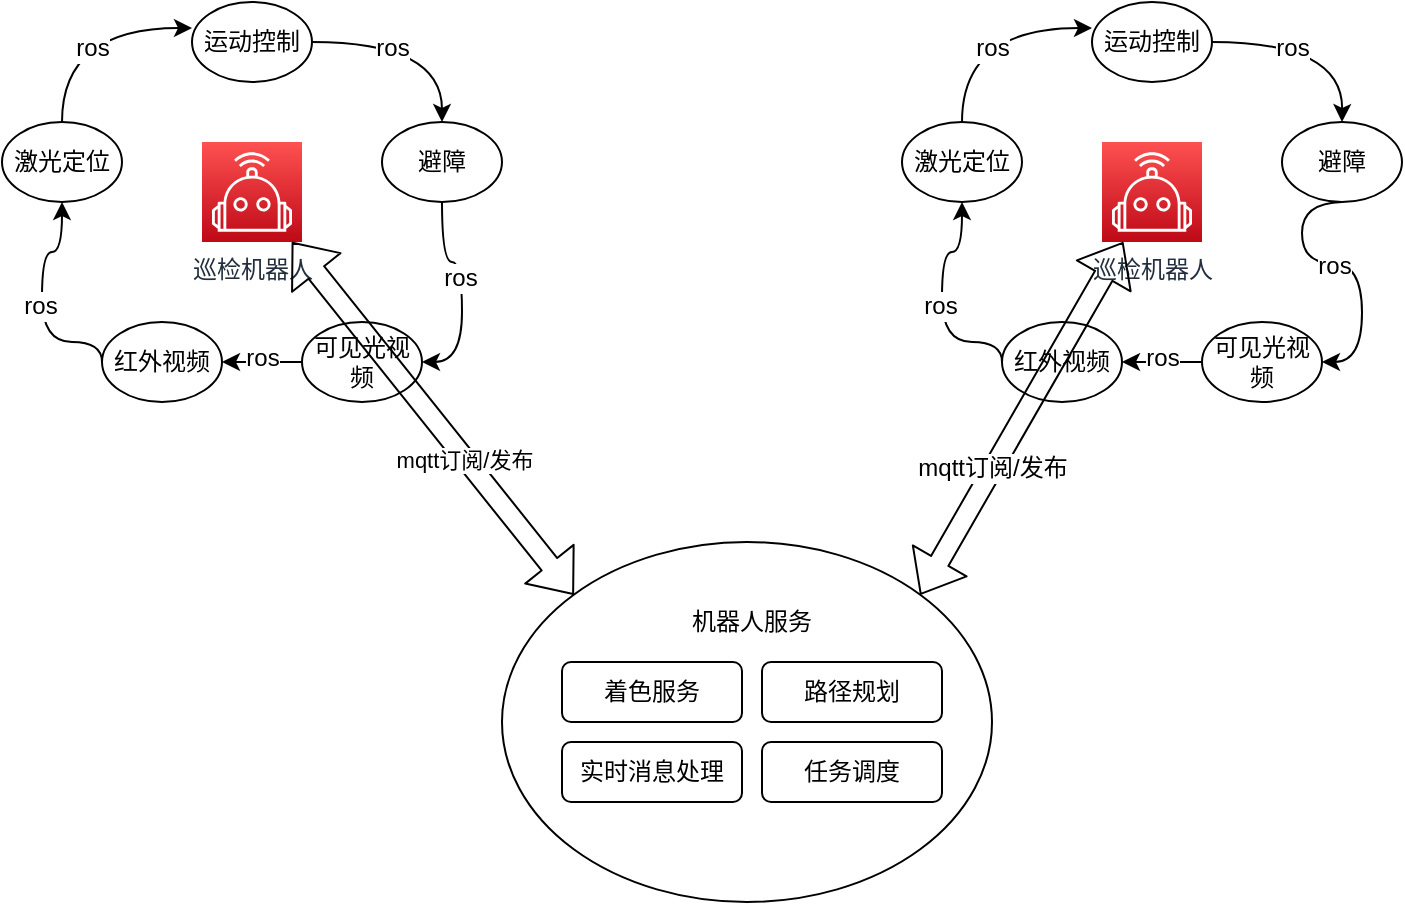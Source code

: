 <mxfile version="12.8.8" type="github">
  <diagram id="RqCNI5uH1cGCmJL3m-6E" name="第 1 页">
    <mxGraphModel dx="932" dy="508" grid="1" gridSize="10" guides="1" tooltips="1" connect="1" arrows="1" fold="1" page="1" pageScale="1" pageWidth="2354" pageHeight="1336" math="0" shadow="0">
      <root>
        <mxCell id="0" />
        <mxCell id="1" parent="0" />
        <mxCell id="o9h1rn5uUwiuAYsAVZBC-2" value="巡检机器人" style="outlineConnect=0;fontColor=#232F3E;gradientColor=#FE5151;gradientDirection=north;fillColor=#BE0917;strokeColor=#ffffff;dashed=0;verticalLabelPosition=bottom;verticalAlign=top;align=center;html=1;fontSize=12;fontStyle=0;aspect=fixed;shape=mxgraph.aws4.resourceIcon;resIcon=mxgraph.aws4.robotics;" vertex="1" parent="1">
          <mxGeometry x="210" y="110" width="50" height="50" as="geometry" />
        </mxCell>
        <mxCell id="o9h1rn5uUwiuAYsAVZBC-12" style="edgeStyle=orthogonalEdgeStyle;curved=1;rounded=0;orthogonalLoop=1;jettySize=auto;html=1;exitX=0.5;exitY=0;exitDx=0;exitDy=0;entryX=0;entryY=0.325;entryDx=0;entryDy=0;entryPerimeter=0;" edge="1" parent="1" source="o9h1rn5uUwiuAYsAVZBC-3" target="o9h1rn5uUwiuAYsAVZBC-4">
          <mxGeometry relative="1" as="geometry" />
        </mxCell>
        <mxCell id="o9h1rn5uUwiuAYsAVZBC-13" value="ros" style="text;html=1;align=center;verticalAlign=middle;resizable=0;points=[];labelBackgroundColor=#ffffff;" vertex="1" connectable="0" parent="o9h1rn5uUwiuAYsAVZBC-12">
          <mxGeometry x="-0.339" y="-15" relative="1" as="geometry">
            <mxPoint as="offset" />
          </mxGeometry>
        </mxCell>
        <mxCell id="o9h1rn5uUwiuAYsAVZBC-3" value="激光定位" style="ellipse;whiteSpace=wrap;html=1;" vertex="1" parent="1">
          <mxGeometry x="110" y="100" width="60" height="40" as="geometry" />
        </mxCell>
        <mxCell id="o9h1rn5uUwiuAYsAVZBC-8" style="edgeStyle=orthogonalEdgeStyle;rounded=0;orthogonalLoop=1;jettySize=auto;html=1;exitX=1;exitY=0.5;exitDx=0;exitDy=0;entryX=0.5;entryY=0;entryDx=0;entryDy=0;curved=1;" edge="1" parent="1" source="o9h1rn5uUwiuAYsAVZBC-4" target="o9h1rn5uUwiuAYsAVZBC-5">
          <mxGeometry relative="1" as="geometry" />
        </mxCell>
        <mxCell id="o9h1rn5uUwiuAYsAVZBC-14" value="ros" style="text;html=1;align=center;verticalAlign=middle;resizable=0;points=[];labelBackgroundColor=#ffffff;" vertex="1" connectable="0" parent="o9h1rn5uUwiuAYsAVZBC-8">
          <mxGeometry x="-0.238" y="-3" relative="1" as="geometry">
            <mxPoint as="offset" />
          </mxGeometry>
        </mxCell>
        <mxCell id="o9h1rn5uUwiuAYsAVZBC-4" value="运动控制" style="ellipse;whiteSpace=wrap;html=1;" vertex="1" parent="1">
          <mxGeometry x="205" y="40" width="60" height="40" as="geometry" />
        </mxCell>
        <mxCell id="o9h1rn5uUwiuAYsAVZBC-9" style="edgeStyle=orthogonalEdgeStyle;curved=1;rounded=0;orthogonalLoop=1;jettySize=auto;html=1;exitX=0.5;exitY=1;exitDx=0;exitDy=0;entryX=1;entryY=0.5;entryDx=0;entryDy=0;" edge="1" parent="1" source="o9h1rn5uUwiuAYsAVZBC-5" target="o9h1rn5uUwiuAYsAVZBC-6">
          <mxGeometry relative="1" as="geometry">
            <mxPoint x="320" y="190" as="targetPoint" />
          </mxGeometry>
        </mxCell>
        <mxCell id="o9h1rn5uUwiuAYsAVZBC-15" value="ros" style="text;html=1;align=center;verticalAlign=middle;resizable=0;points=[];labelBackgroundColor=#ffffff;" vertex="1" connectable="0" parent="o9h1rn5uUwiuAYsAVZBC-9">
          <mxGeometry x="-0.127" y="-1" relative="1" as="geometry">
            <mxPoint as="offset" />
          </mxGeometry>
        </mxCell>
        <mxCell id="o9h1rn5uUwiuAYsAVZBC-5" value="避障" style="ellipse;whiteSpace=wrap;html=1;" vertex="1" parent="1">
          <mxGeometry x="300" y="100" width="60" height="40" as="geometry" />
        </mxCell>
        <mxCell id="o9h1rn5uUwiuAYsAVZBC-10" style="edgeStyle=orthogonalEdgeStyle;curved=1;rounded=0;orthogonalLoop=1;jettySize=auto;html=1;exitX=0;exitY=0.5;exitDx=0;exitDy=0;entryX=1;entryY=0.5;entryDx=0;entryDy=0;" edge="1" parent="1" source="o9h1rn5uUwiuAYsAVZBC-6" target="o9h1rn5uUwiuAYsAVZBC-7">
          <mxGeometry relative="1" as="geometry" />
        </mxCell>
        <mxCell id="o9h1rn5uUwiuAYsAVZBC-16" value="ros" style="text;html=1;align=center;verticalAlign=middle;resizable=0;points=[];labelBackgroundColor=#ffffff;" vertex="1" connectable="0" parent="o9h1rn5uUwiuAYsAVZBC-10">
          <mxGeometry y="-2" relative="1" as="geometry">
            <mxPoint as="offset" />
          </mxGeometry>
        </mxCell>
        <mxCell id="o9h1rn5uUwiuAYsAVZBC-6" value="可见光视频" style="ellipse;whiteSpace=wrap;html=1;" vertex="1" parent="1">
          <mxGeometry x="260" y="200" width="60" height="40" as="geometry" />
        </mxCell>
        <mxCell id="o9h1rn5uUwiuAYsAVZBC-11" style="edgeStyle=orthogonalEdgeStyle;curved=1;rounded=0;orthogonalLoop=1;jettySize=auto;html=1;exitX=0;exitY=0.5;exitDx=0;exitDy=0;" edge="1" parent="1" source="o9h1rn5uUwiuAYsAVZBC-7" target="o9h1rn5uUwiuAYsAVZBC-3">
          <mxGeometry relative="1" as="geometry">
            <Array as="points">
              <mxPoint x="130" y="210" />
              <mxPoint x="130" y="165" />
              <mxPoint x="140" y="165" />
            </Array>
          </mxGeometry>
        </mxCell>
        <mxCell id="o9h1rn5uUwiuAYsAVZBC-17" value="ros" style="text;html=1;align=center;verticalAlign=middle;resizable=0;points=[];labelBackgroundColor=#ffffff;" vertex="1" connectable="0" parent="o9h1rn5uUwiuAYsAVZBC-11">
          <mxGeometry x="-0.033" y="1" relative="1" as="geometry">
            <mxPoint as="offset" />
          </mxGeometry>
        </mxCell>
        <mxCell id="o9h1rn5uUwiuAYsAVZBC-7" value="红外视频" style="ellipse;whiteSpace=wrap;html=1;" vertex="1" parent="1">
          <mxGeometry x="160" y="200" width="60" height="40" as="geometry" />
        </mxCell>
        <mxCell id="o9h1rn5uUwiuAYsAVZBC-18" value="" style="ellipse;whiteSpace=wrap;html=1;" vertex="1" parent="1">
          <mxGeometry x="360" y="310" width="245" height="180" as="geometry" />
        </mxCell>
        <mxCell id="o9h1rn5uUwiuAYsAVZBC-19" value="机器人服务" style="text;html=1;strokeColor=none;fillColor=none;align=center;verticalAlign=middle;whiteSpace=wrap;rounded=0;" vertex="1" parent="1">
          <mxGeometry x="450" y="340" width="70" height="20" as="geometry" />
        </mxCell>
        <mxCell id="o9h1rn5uUwiuAYsAVZBC-20" value="mqtt订阅/发布" style="shape=flexArrow;endArrow=classic;startArrow=classic;html=1;exitX=0;exitY=0;exitDx=0;exitDy=0;" edge="1" parent="1" source="o9h1rn5uUwiuAYsAVZBC-18" target="o9h1rn5uUwiuAYsAVZBC-2">
          <mxGeometry x="-0.227" y="1" width="50" height="50" relative="1" as="geometry">
            <mxPoint x="240" y="200" as="sourcePoint" />
            <mxPoint x="290" y="150" as="targetPoint" />
            <mxPoint as="offset" />
          </mxGeometry>
        </mxCell>
        <mxCell id="o9h1rn5uUwiuAYsAVZBC-21" value="着色服务" style="rounded=1;whiteSpace=wrap;html=1;" vertex="1" parent="1">
          <mxGeometry x="390" y="370" width="90" height="30" as="geometry" />
        </mxCell>
        <mxCell id="o9h1rn5uUwiuAYsAVZBC-22" value="路径规划" style="rounded=1;whiteSpace=wrap;html=1;" vertex="1" parent="1">
          <mxGeometry x="490" y="370" width="90" height="30" as="geometry" />
        </mxCell>
        <mxCell id="o9h1rn5uUwiuAYsAVZBC-23" value="实时消息处理" style="rounded=1;whiteSpace=wrap;html=1;" vertex="1" parent="1">
          <mxGeometry x="390" y="410" width="90" height="30" as="geometry" />
        </mxCell>
        <mxCell id="o9h1rn5uUwiuAYsAVZBC-24" value="任务调度" style="rounded=1;whiteSpace=wrap;html=1;" vertex="1" parent="1">
          <mxGeometry x="490" y="410" width="90" height="30" as="geometry" />
        </mxCell>
        <mxCell id="o9h1rn5uUwiuAYsAVZBC-25" value="巡检机器人" style="outlineConnect=0;fontColor=#232F3E;gradientColor=#FE5151;gradientDirection=north;fillColor=#BE0917;strokeColor=#ffffff;dashed=0;verticalLabelPosition=bottom;verticalAlign=top;align=center;html=1;fontSize=12;fontStyle=0;aspect=fixed;shape=mxgraph.aws4.resourceIcon;resIcon=mxgraph.aws4.robotics;" vertex="1" parent="1">
          <mxGeometry x="660" y="110" width="50" height="50" as="geometry" />
        </mxCell>
        <mxCell id="o9h1rn5uUwiuAYsAVZBC-26" style="edgeStyle=orthogonalEdgeStyle;curved=1;rounded=0;orthogonalLoop=1;jettySize=auto;html=1;exitX=0.5;exitY=0;exitDx=0;exitDy=0;entryX=0;entryY=0.325;entryDx=0;entryDy=0;entryPerimeter=0;" edge="1" parent="1" source="o9h1rn5uUwiuAYsAVZBC-28" target="o9h1rn5uUwiuAYsAVZBC-31">
          <mxGeometry relative="1" as="geometry" />
        </mxCell>
        <mxCell id="o9h1rn5uUwiuAYsAVZBC-27" value="ros" style="text;html=1;align=center;verticalAlign=middle;resizable=0;points=[];labelBackgroundColor=#ffffff;" vertex="1" connectable="0" parent="o9h1rn5uUwiuAYsAVZBC-26">
          <mxGeometry x="-0.339" y="-15" relative="1" as="geometry">
            <mxPoint as="offset" />
          </mxGeometry>
        </mxCell>
        <mxCell id="o9h1rn5uUwiuAYsAVZBC-28" value="激光定位" style="ellipse;whiteSpace=wrap;html=1;" vertex="1" parent="1">
          <mxGeometry x="560" y="100" width="60" height="40" as="geometry" />
        </mxCell>
        <mxCell id="o9h1rn5uUwiuAYsAVZBC-29" style="edgeStyle=orthogonalEdgeStyle;rounded=0;orthogonalLoop=1;jettySize=auto;html=1;exitX=1;exitY=0.5;exitDx=0;exitDy=0;entryX=0.5;entryY=0;entryDx=0;entryDy=0;curved=1;" edge="1" parent="1" source="o9h1rn5uUwiuAYsAVZBC-31">
          <mxGeometry relative="1" as="geometry">
            <mxPoint x="780" y="100" as="targetPoint" />
          </mxGeometry>
        </mxCell>
        <mxCell id="o9h1rn5uUwiuAYsAVZBC-30" value="ros" style="text;html=1;align=center;verticalAlign=middle;resizable=0;points=[];labelBackgroundColor=#ffffff;" vertex="1" connectable="0" parent="o9h1rn5uUwiuAYsAVZBC-29">
          <mxGeometry x="-0.238" y="-3" relative="1" as="geometry">
            <mxPoint as="offset" />
          </mxGeometry>
        </mxCell>
        <mxCell id="o9h1rn5uUwiuAYsAVZBC-31" value="运动控制" style="ellipse;whiteSpace=wrap;html=1;" vertex="1" parent="1">
          <mxGeometry x="655" y="40" width="60" height="40" as="geometry" />
        </mxCell>
        <mxCell id="o9h1rn5uUwiuAYsAVZBC-32" style="edgeStyle=orthogonalEdgeStyle;curved=1;rounded=0;orthogonalLoop=1;jettySize=auto;html=1;exitX=0.5;exitY=1;exitDx=0;exitDy=0;entryX=1;entryY=0.5;entryDx=0;entryDy=0;" edge="1" parent="1" target="o9h1rn5uUwiuAYsAVZBC-36">
          <mxGeometry relative="1" as="geometry">
            <mxPoint x="780" y="140" as="sourcePoint" />
            <mxPoint x="770" y="190" as="targetPoint" />
          </mxGeometry>
        </mxCell>
        <mxCell id="o9h1rn5uUwiuAYsAVZBC-33" value="ros" style="text;html=1;align=center;verticalAlign=middle;resizable=0;points=[];labelBackgroundColor=#ffffff;" vertex="1" connectable="0" parent="o9h1rn5uUwiuAYsAVZBC-32">
          <mxGeometry x="-0.127" y="-1" relative="1" as="geometry">
            <mxPoint as="offset" />
          </mxGeometry>
        </mxCell>
        <mxCell id="o9h1rn5uUwiuAYsAVZBC-34" style="edgeStyle=orthogonalEdgeStyle;curved=1;rounded=0;orthogonalLoop=1;jettySize=auto;html=1;exitX=0;exitY=0.5;exitDx=0;exitDy=0;entryX=1;entryY=0.5;entryDx=0;entryDy=0;" edge="1" parent="1" source="o9h1rn5uUwiuAYsAVZBC-36" target="o9h1rn5uUwiuAYsAVZBC-39">
          <mxGeometry relative="1" as="geometry" />
        </mxCell>
        <mxCell id="o9h1rn5uUwiuAYsAVZBC-35" value="ros" style="text;html=1;align=center;verticalAlign=middle;resizable=0;points=[];labelBackgroundColor=#ffffff;" vertex="1" connectable="0" parent="o9h1rn5uUwiuAYsAVZBC-34">
          <mxGeometry y="-2" relative="1" as="geometry">
            <mxPoint as="offset" />
          </mxGeometry>
        </mxCell>
        <mxCell id="o9h1rn5uUwiuAYsAVZBC-36" value="可见光视频" style="ellipse;whiteSpace=wrap;html=1;" vertex="1" parent="1">
          <mxGeometry x="710" y="200" width="60" height="40" as="geometry" />
        </mxCell>
        <mxCell id="o9h1rn5uUwiuAYsAVZBC-37" style="edgeStyle=orthogonalEdgeStyle;curved=1;rounded=0;orthogonalLoop=1;jettySize=auto;html=1;exitX=0;exitY=0.5;exitDx=0;exitDy=0;" edge="1" parent="1" source="o9h1rn5uUwiuAYsAVZBC-39" target="o9h1rn5uUwiuAYsAVZBC-28">
          <mxGeometry relative="1" as="geometry">
            <Array as="points">
              <mxPoint x="580" y="210" />
              <mxPoint x="580" y="165" />
              <mxPoint x="590" y="165" />
            </Array>
          </mxGeometry>
        </mxCell>
        <mxCell id="o9h1rn5uUwiuAYsAVZBC-38" value="ros" style="text;html=1;align=center;verticalAlign=middle;resizable=0;points=[];labelBackgroundColor=#ffffff;" vertex="1" connectable="0" parent="o9h1rn5uUwiuAYsAVZBC-37">
          <mxGeometry x="-0.033" y="1" relative="1" as="geometry">
            <mxPoint as="offset" />
          </mxGeometry>
        </mxCell>
        <mxCell id="o9h1rn5uUwiuAYsAVZBC-39" value="红外视频" style="ellipse;whiteSpace=wrap;html=1;" vertex="1" parent="1">
          <mxGeometry x="610" y="200" width="60" height="40" as="geometry" />
        </mxCell>
        <mxCell id="o9h1rn5uUwiuAYsAVZBC-40" value="避障" style="ellipse;whiteSpace=wrap;html=1;" vertex="1" parent="1">
          <mxGeometry x="750" y="100" width="60" height="40" as="geometry" />
        </mxCell>
        <mxCell id="o9h1rn5uUwiuAYsAVZBC-41" value="" style="shape=flexArrow;endArrow=classic;startArrow=classic;html=1;exitX=1;exitY=0;exitDx=0;exitDy=0;" edge="1" parent="1" source="o9h1rn5uUwiuAYsAVZBC-18" target="o9h1rn5uUwiuAYsAVZBC-25">
          <mxGeometry width="50" height="50" relative="1" as="geometry">
            <mxPoint x="520" y="320" as="sourcePoint" />
            <mxPoint x="570" y="270" as="targetPoint" />
          </mxGeometry>
        </mxCell>
        <mxCell id="o9h1rn5uUwiuAYsAVZBC-42" value="mqtt订阅/发布" style="text;html=1;align=center;verticalAlign=middle;resizable=0;points=[];labelBackgroundColor=#ffffff;" vertex="1" connectable="0" parent="o9h1rn5uUwiuAYsAVZBC-41">
          <mxGeometry x="-0.288" y="1" relative="1" as="geometry">
            <mxPoint as="offset" />
          </mxGeometry>
        </mxCell>
      </root>
    </mxGraphModel>
  </diagram>
</mxfile>
